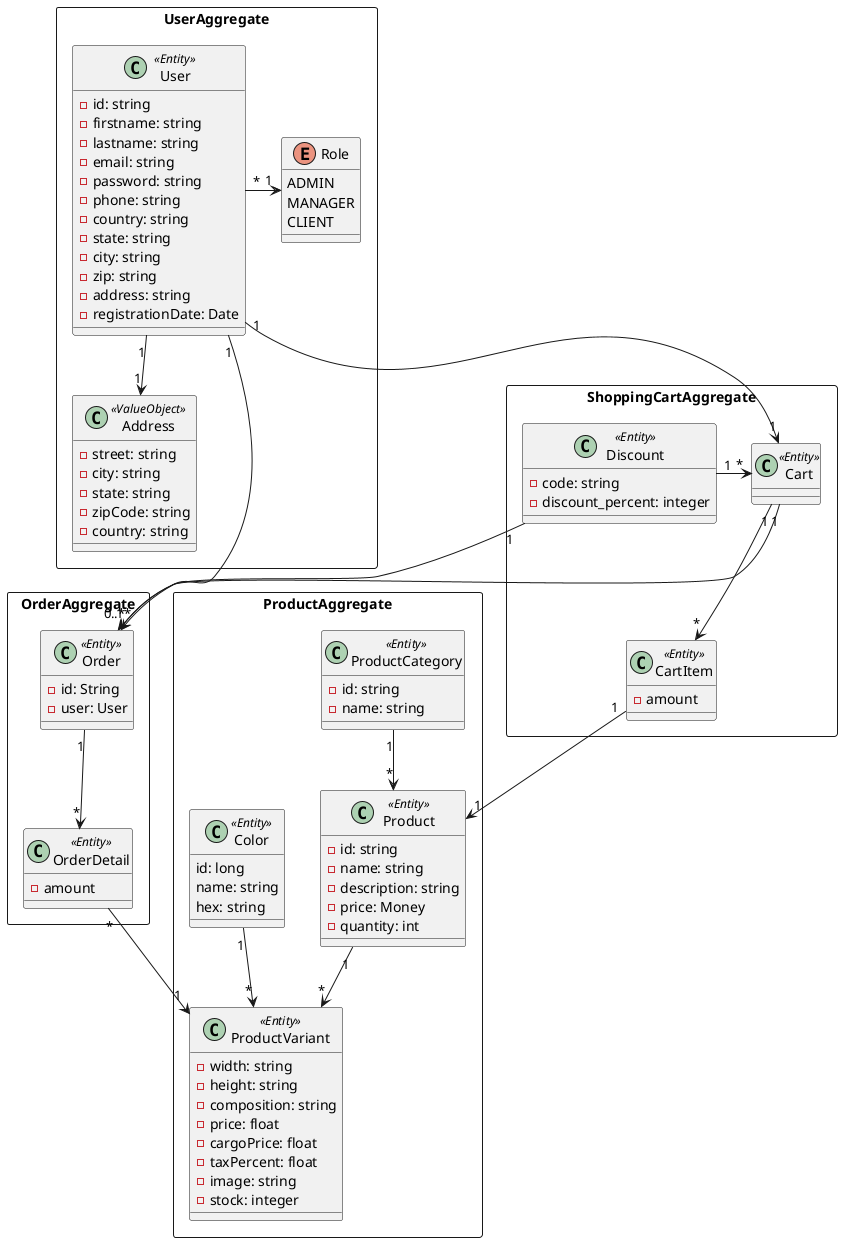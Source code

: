 @startuml "DomainModel"

package ProductAggregate <<Rectangle>> {

    class Product <<Entity>> {
    - id: string
    - name: string
    - description: string
    - price: Money
    - quantity: int
    }

    class ProductVariant <<Entity>> {
    - width: string
    - height: string
    - composition: string
    - price: float
    - cargoPrice: float
    - taxPercent: float
    - image: string
    - stock: integer
    }

    class ProductCategory <<Entity>> {
    - id: string
    - name: string
    }

    class Color <<Entity>> {
    id: long
    name: string
    hex: string
    }
}

package ShoppingCartAggregate <<Rectangle>> {

    class Cart <<Entity>> {
    }

    class CartItem <<Entity>> {
    - amount
    }

    class Discount <<Entity>> {
    - code: string
    - discount_percent: integer
    }
}

package OrderAggregate <<Rectangle>> {

    class Order <<Entity>> {
    - id: String
    - user: User
    }

    class OrderDetail <<Entity>> {
    - amount
    }
}

package UserAggregate <<Rectangle>> {

    class User <<Entity>> {
    - id: string
    - firstname: string
    - lastname: string
    - email: string
    - password: string
    - phone: string
    - country: string
    - state: string
    - city: string
    - zip: string
    - address: string
    - registrationDate: Date
    }

    class Address <<ValueObject>> {
    - street: string
    - city: string
    - state: string
    - zipCode: string
    - country: string
    }

    enum Role {
    ADMIN
    MANAGER
    CLIENT
    }
}

User "1" --> "1" Address
User "*" -> "1" Role
User "1" --> "1" Cart
User "1" --> "0..*" Order
Cart "1" --> "1" Order
Cart "1" --> "*" CartItem
CartItem "1" --> "1" Product
ProductCategory "1" --> "*" Product
Product "1" --> "*" ProductVariant
Color "1" --> "*" ProductVariant
Discount "1" -> "*" Cart
Discount "1" --> "*" Order
Order "1" --> "*" OrderDetail
OrderDetail "*" --> "1" ProductVariant
@enduml